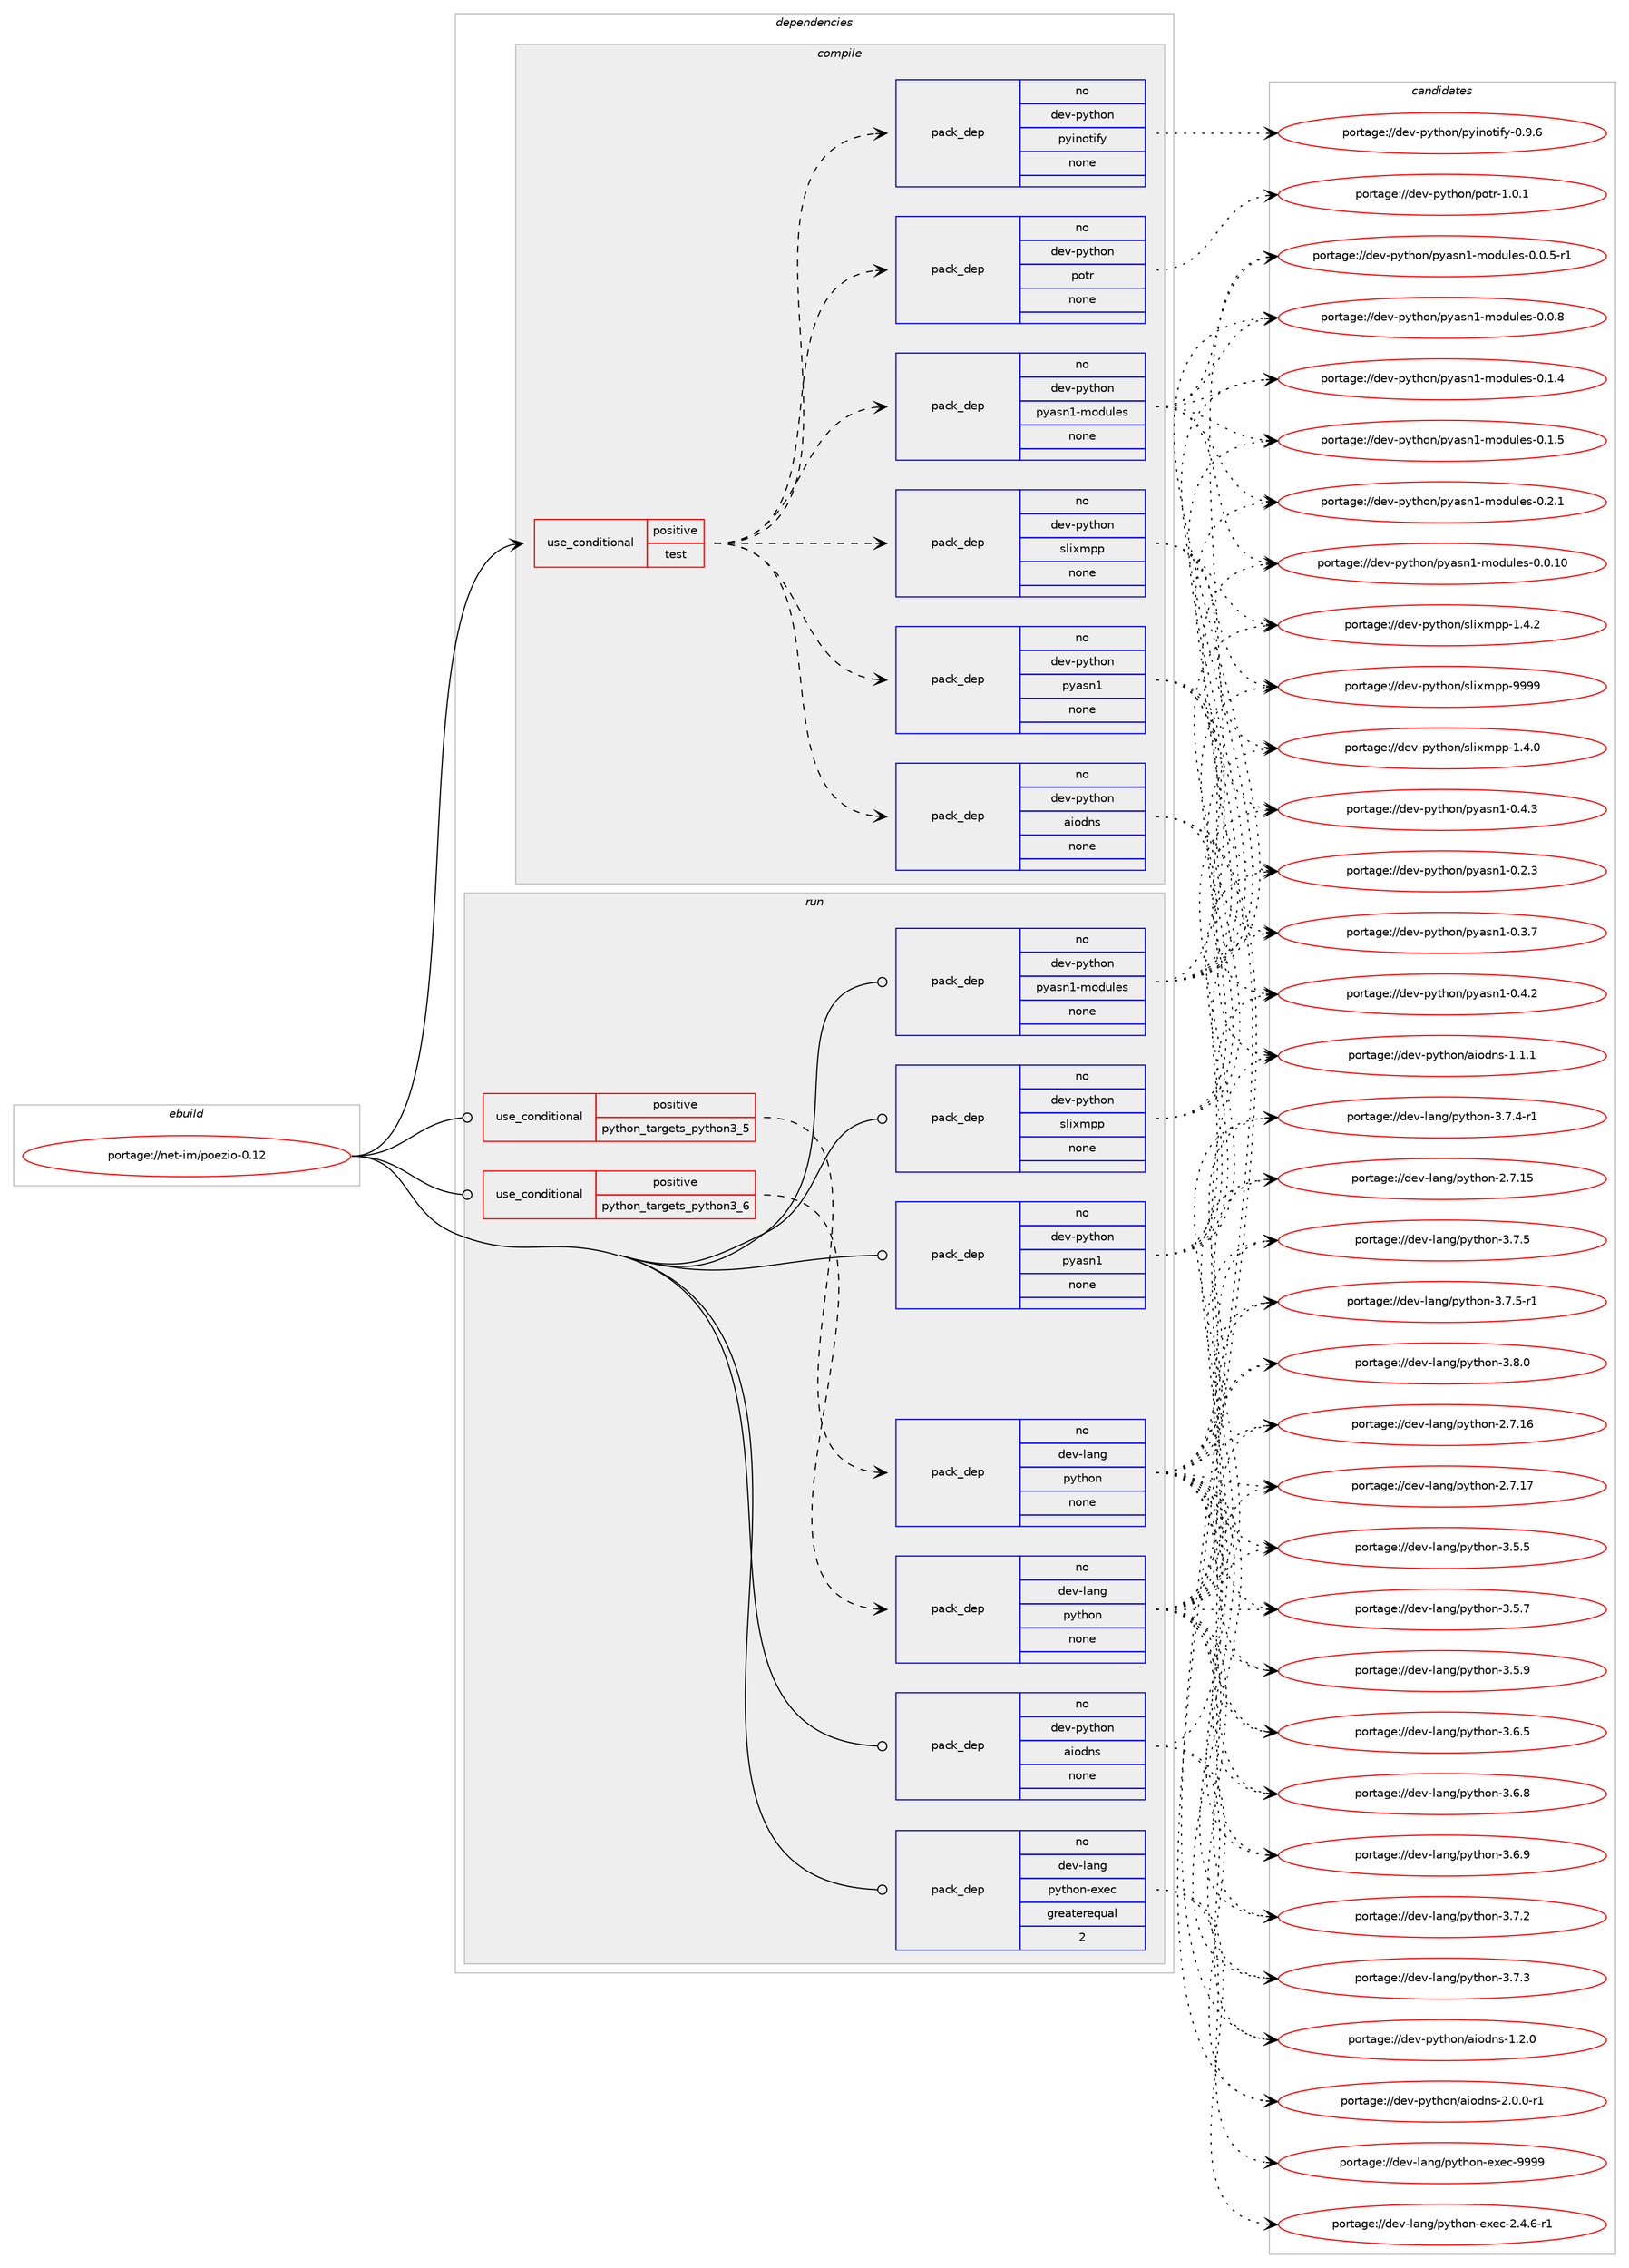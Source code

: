 digraph prolog {

# *************
# Graph options
# *************

newrank=true;
concentrate=true;
compound=true;
graph [rankdir=LR,fontname=Helvetica,fontsize=10,ranksep=1.5];#, ranksep=2.5, nodesep=0.2];
edge  [arrowhead=vee];
node  [fontname=Helvetica,fontsize=10];

# **********
# The ebuild
# **********

subgraph cluster_leftcol {
color=gray;
rank=same;
label=<<i>ebuild</i>>;
id [label="portage://net-im/poezio-0.12", color=red, width=4, href="../net-im/poezio-0.12.svg"];
}

# ****************
# The dependencies
# ****************

subgraph cluster_midcol {
color=gray;
label=<<i>dependencies</i>>;
subgraph cluster_compile {
fillcolor="#eeeeee";
style=filled;
label=<<i>compile</i>>;
subgraph cond88912 {
dependency355648 [label=<<TABLE BORDER="0" CELLBORDER="1" CELLSPACING="0" CELLPADDING="4"><TR><TD ROWSPAN="3" CELLPADDING="10">use_conditional</TD></TR><TR><TD>positive</TD></TR><TR><TD>test</TD></TR></TABLE>>, shape=none, color=red];
subgraph pack260853 {
dependency355649 [label=<<TABLE BORDER="0" CELLBORDER="1" CELLSPACING="0" CELLPADDING="4" WIDTH="220"><TR><TD ROWSPAN="6" CELLPADDING="30">pack_dep</TD></TR><TR><TD WIDTH="110">no</TD></TR><TR><TD>dev-python</TD></TR><TR><TD>aiodns</TD></TR><TR><TD>none</TD></TR><TR><TD></TD></TR></TABLE>>, shape=none, color=blue];
}
dependency355648:e -> dependency355649:w [weight=20,style="dashed",arrowhead="vee"];
subgraph pack260854 {
dependency355650 [label=<<TABLE BORDER="0" CELLBORDER="1" CELLSPACING="0" CELLPADDING="4" WIDTH="220"><TR><TD ROWSPAN="6" CELLPADDING="30">pack_dep</TD></TR><TR><TD WIDTH="110">no</TD></TR><TR><TD>dev-python</TD></TR><TR><TD>pyasn1-modules</TD></TR><TR><TD>none</TD></TR><TR><TD></TD></TR></TABLE>>, shape=none, color=blue];
}
dependency355648:e -> dependency355650:w [weight=20,style="dashed",arrowhead="vee"];
subgraph pack260855 {
dependency355651 [label=<<TABLE BORDER="0" CELLBORDER="1" CELLSPACING="0" CELLPADDING="4" WIDTH="220"><TR><TD ROWSPAN="6" CELLPADDING="30">pack_dep</TD></TR><TR><TD WIDTH="110">no</TD></TR><TR><TD>dev-python</TD></TR><TR><TD>pyasn1</TD></TR><TR><TD>none</TD></TR><TR><TD></TD></TR></TABLE>>, shape=none, color=blue];
}
dependency355648:e -> dependency355651:w [weight=20,style="dashed",arrowhead="vee"];
subgraph pack260856 {
dependency355652 [label=<<TABLE BORDER="0" CELLBORDER="1" CELLSPACING="0" CELLPADDING="4" WIDTH="220"><TR><TD ROWSPAN="6" CELLPADDING="30">pack_dep</TD></TR><TR><TD WIDTH="110">no</TD></TR><TR><TD>dev-python</TD></TR><TR><TD>slixmpp</TD></TR><TR><TD>none</TD></TR><TR><TD></TD></TR></TABLE>>, shape=none, color=blue];
}
dependency355648:e -> dependency355652:w [weight=20,style="dashed",arrowhead="vee"];
subgraph pack260857 {
dependency355653 [label=<<TABLE BORDER="0" CELLBORDER="1" CELLSPACING="0" CELLPADDING="4" WIDTH="220"><TR><TD ROWSPAN="6" CELLPADDING="30">pack_dep</TD></TR><TR><TD WIDTH="110">no</TD></TR><TR><TD>dev-python</TD></TR><TR><TD>potr</TD></TR><TR><TD>none</TD></TR><TR><TD></TD></TR></TABLE>>, shape=none, color=blue];
}
dependency355648:e -> dependency355653:w [weight=20,style="dashed",arrowhead="vee"];
subgraph pack260858 {
dependency355654 [label=<<TABLE BORDER="0" CELLBORDER="1" CELLSPACING="0" CELLPADDING="4" WIDTH="220"><TR><TD ROWSPAN="6" CELLPADDING="30">pack_dep</TD></TR><TR><TD WIDTH="110">no</TD></TR><TR><TD>dev-python</TD></TR><TR><TD>pyinotify</TD></TR><TR><TD>none</TD></TR><TR><TD></TD></TR></TABLE>>, shape=none, color=blue];
}
dependency355648:e -> dependency355654:w [weight=20,style="dashed",arrowhead="vee"];
}
id:e -> dependency355648:w [weight=20,style="solid",arrowhead="vee"];
}
subgraph cluster_compileandrun {
fillcolor="#eeeeee";
style=filled;
label=<<i>compile and run</i>>;
}
subgraph cluster_run {
fillcolor="#eeeeee";
style=filled;
label=<<i>run</i>>;
subgraph cond88913 {
dependency355655 [label=<<TABLE BORDER="0" CELLBORDER="1" CELLSPACING="0" CELLPADDING="4"><TR><TD ROWSPAN="3" CELLPADDING="10">use_conditional</TD></TR><TR><TD>positive</TD></TR><TR><TD>python_targets_python3_5</TD></TR></TABLE>>, shape=none, color=red];
subgraph pack260859 {
dependency355656 [label=<<TABLE BORDER="0" CELLBORDER="1" CELLSPACING="0" CELLPADDING="4" WIDTH="220"><TR><TD ROWSPAN="6" CELLPADDING="30">pack_dep</TD></TR><TR><TD WIDTH="110">no</TD></TR><TR><TD>dev-lang</TD></TR><TR><TD>python</TD></TR><TR><TD>none</TD></TR><TR><TD></TD></TR></TABLE>>, shape=none, color=blue];
}
dependency355655:e -> dependency355656:w [weight=20,style="dashed",arrowhead="vee"];
}
id:e -> dependency355655:w [weight=20,style="solid",arrowhead="odot"];
subgraph cond88914 {
dependency355657 [label=<<TABLE BORDER="0" CELLBORDER="1" CELLSPACING="0" CELLPADDING="4"><TR><TD ROWSPAN="3" CELLPADDING="10">use_conditional</TD></TR><TR><TD>positive</TD></TR><TR><TD>python_targets_python3_6</TD></TR></TABLE>>, shape=none, color=red];
subgraph pack260860 {
dependency355658 [label=<<TABLE BORDER="0" CELLBORDER="1" CELLSPACING="0" CELLPADDING="4" WIDTH="220"><TR><TD ROWSPAN="6" CELLPADDING="30">pack_dep</TD></TR><TR><TD WIDTH="110">no</TD></TR><TR><TD>dev-lang</TD></TR><TR><TD>python</TD></TR><TR><TD>none</TD></TR><TR><TD></TD></TR></TABLE>>, shape=none, color=blue];
}
dependency355657:e -> dependency355658:w [weight=20,style="dashed",arrowhead="vee"];
}
id:e -> dependency355657:w [weight=20,style="solid",arrowhead="odot"];
subgraph pack260861 {
dependency355659 [label=<<TABLE BORDER="0" CELLBORDER="1" CELLSPACING="0" CELLPADDING="4" WIDTH="220"><TR><TD ROWSPAN="6" CELLPADDING="30">pack_dep</TD></TR><TR><TD WIDTH="110">no</TD></TR><TR><TD>dev-lang</TD></TR><TR><TD>python-exec</TD></TR><TR><TD>greaterequal</TD></TR><TR><TD>2</TD></TR></TABLE>>, shape=none, color=blue];
}
id:e -> dependency355659:w [weight=20,style="solid",arrowhead="odot"];
subgraph pack260862 {
dependency355660 [label=<<TABLE BORDER="0" CELLBORDER="1" CELLSPACING="0" CELLPADDING="4" WIDTH="220"><TR><TD ROWSPAN="6" CELLPADDING="30">pack_dep</TD></TR><TR><TD WIDTH="110">no</TD></TR><TR><TD>dev-python</TD></TR><TR><TD>aiodns</TD></TR><TR><TD>none</TD></TR><TR><TD></TD></TR></TABLE>>, shape=none, color=blue];
}
id:e -> dependency355660:w [weight=20,style="solid",arrowhead="odot"];
subgraph pack260863 {
dependency355661 [label=<<TABLE BORDER="0" CELLBORDER="1" CELLSPACING="0" CELLPADDING="4" WIDTH="220"><TR><TD ROWSPAN="6" CELLPADDING="30">pack_dep</TD></TR><TR><TD WIDTH="110">no</TD></TR><TR><TD>dev-python</TD></TR><TR><TD>pyasn1</TD></TR><TR><TD>none</TD></TR><TR><TD></TD></TR></TABLE>>, shape=none, color=blue];
}
id:e -> dependency355661:w [weight=20,style="solid",arrowhead="odot"];
subgraph pack260864 {
dependency355662 [label=<<TABLE BORDER="0" CELLBORDER="1" CELLSPACING="0" CELLPADDING="4" WIDTH="220"><TR><TD ROWSPAN="6" CELLPADDING="30">pack_dep</TD></TR><TR><TD WIDTH="110">no</TD></TR><TR><TD>dev-python</TD></TR><TR><TD>pyasn1-modules</TD></TR><TR><TD>none</TD></TR><TR><TD></TD></TR></TABLE>>, shape=none, color=blue];
}
id:e -> dependency355662:w [weight=20,style="solid",arrowhead="odot"];
subgraph pack260865 {
dependency355663 [label=<<TABLE BORDER="0" CELLBORDER="1" CELLSPACING="0" CELLPADDING="4" WIDTH="220"><TR><TD ROWSPAN="6" CELLPADDING="30">pack_dep</TD></TR><TR><TD WIDTH="110">no</TD></TR><TR><TD>dev-python</TD></TR><TR><TD>slixmpp</TD></TR><TR><TD>none</TD></TR><TR><TD></TD></TR></TABLE>>, shape=none, color=blue];
}
id:e -> dependency355663:w [weight=20,style="solid",arrowhead="odot"];
}
}

# **************
# The candidates
# **************

subgraph cluster_choices {
rank=same;
color=gray;
label=<<i>candidates</i>>;

subgraph choice260853 {
color=black;
nodesep=1;
choiceportage100101118451121211161041111104797105111100110115454946494649 [label="portage://dev-python/aiodns-1.1.1", color=red, width=4,href="../dev-python/aiodns-1.1.1.svg"];
choiceportage100101118451121211161041111104797105111100110115454946504648 [label="portage://dev-python/aiodns-1.2.0", color=red, width=4,href="../dev-python/aiodns-1.2.0.svg"];
choiceportage1001011184511212111610411111047971051111001101154550464846484511449 [label="portage://dev-python/aiodns-2.0.0-r1", color=red, width=4,href="../dev-python/aiodns-2.0.0-r1.svg"];
dependency355649:e -> choiceportage100101118451121211161041111104797105111100110115454946494649:w [style=dotted,weight="100"];
dependency355649:e -> choiceportage100101118451121211161041111104797105111100110115454946504648:w [style=dotted,weight="100"];
dependency355649:e -> choiceportage1001011184511212111610411111047971051111001101154550464846484511449:w [style=dotted,weight="100"];
}
subgraph choice260854 {
color=black;
nodesep=1;
choiceportage100101118451121211161041111104711212197115110494510911110011710810111545484648464948 [label="portage://dev-python/pyasn1-modules-0.0.10", color=red, width=4,href="../dev-python/pyasn1-modules-0.0.10.svg"];
choiceportage10010111845112121116104111110471121219711511049451091111001171081011154548464846534511449 [label="portage://dev-python/pyasn1-modules-0.0.5-r1", color=red, width=4,href="../dev-python/pyasn1-modules-0.0.5-r1.svg"];
choiceportage1001011184511212111610411111047112121971151104945109111100117108101115454846484656 [label="portage://dev-python/pyasn1-modules-0.0.8", color=red, width=4,href="../dev-python/pyasn1-modules-0.0.8.svg"];
choiceportage1001011184511212111610411111047112121971151104945109111100117108101115454846494652 [label="portage://dev-python/pyasn1-modules-0.1.4", color=red, width=4,href="../dev-python/pyasn1-modules-0.1.4.svg"];
choiceportage1001011184511212111610411111047112121971151104945109111100117108101115454846494653 [label="portage://dev-python/pyasn1-modules-0.1.5", color=red, width=4,href="../dev-python/pyasn1-modules-0.1.5.svg"];
choiceportage1001011184511212111610411111047112121971151104945109111100117108101115454846504649 [label="portage://dev-python/pyasn1-modules-0.2.1", color=red, width=4,href="../dev-python/pyasn1-modules-0.2.1.svg"];
dependency355650:e -> choiceportage100101118451121211161041111104711212197115110494510911110011710810111545484648464948:w [style=dotted,weight="100"];
dependency355650:e -> choiceportage10010111845112121116104111110471121219711511049451091111001171081011154548464846534511449:w [style=dotted,weight="100"];
dependency355650:e -> choiceportage1001011184511212111610411111047112121971151104945109111100117108101115454846484656:w [style=dotted,weight="100"];
dependency355650:e -> choiceportage1001011184511212111610411111047112121971151104945109111100117108101115454846494652:w [style=dotted,weight="100"];
dependency355650:e -> choiceportage1001011184511212111610411111047112121971151104945109111100117108101115454846494653:w [style=dotted,weight="100"];
dependency355650:e -> choiceportage1001011184511212111610411111047112121971151104945109111100117108101115454846504649:w [style=dotted,weight="100"];
}
subgraph choice260855 {
color=black;
nodesep=1;
choiceportage10010111845112121116104111110471121219711511049454846504651 [label="portage://dev-python/pyasn1-0.2.3", color=red, width=4,href="../dev-python/pyasn1-0.2.3.svg"];
choiceportage10010111845112121116104111110471121219711511049454846514655 [label="portage://dev-python/pyasn1-0.3.7", color=red, width=4,href="../dev-python/pyasn1-0.3.7.svg"];
choiceportage10010111845112121116104111110471121219711511049454846524650 [label="portage://dev-python/pyasn1-0.4.2", color=red, width=4,href="../dev-python/pyasn1-0.4.2.svg"];
choiceportage10010111845112121116104111110471121219711511049454846524651 [label="portage://dev-python/pyasn1-0.4.3", color=red, width=4,href="../dev-python/pyasn1-0.4.3.svg"];
dependency355651:e -> choiceportage10010111845112121116104111110471121219711511049454846504651:w [style=dotted,weight="100"];
dependency355651:e -> choiceportage10010111845112121116104111110471121219711511049454846514655:w [style=dotted,weight="100"];
dependency355651:e -> choiceportage10010111845112121116104111110471121219711511049454846524650:w [style=dotted,weight="100"];
dependency355651:e -> choiceportage10010111845112121116104111110471121219711511049454846524651:w [style=dotted,weight="100"];
}
subgraph choice260856 {
color=black;
nodesep=1;
choiceportage1001011184511212111610411111047115108105120109112112454946524648 [label="portage://dev-python/slixmpp-1.4.0", color=red, width=4,href="../dev-python/slixmpp-1.4.0.svg"];
choiceportage1001011184511212111610411111047115108105120109112112454946524650 [label="portage://dev-python/slixmpp-1.4.2", color=red, width=4,href="../dev-python/slixmpp-1.4.2.svg"];
choiceportage10010111845112121116104111110471151081051201091121124557575757 [label="portage://dev-python/slixmpp-9999", color=red, width=4,href="../dev-python/slixmpp-9999.svg"];
dependency355652:e -> choiceportage1001011184511212111610411111047115108105120109112112454946524648:w [style=dotted,weight="100"];
dependency355652:e -> choiceportage1001011184511212111610411111047115108105120109112112454946524650:w [style=dotted,weight="100"];
dependency355652:e -> choiceportage10010111845112121116104111110471151081051201091121124557575757:w [style=dotted,weight="100"];
}
subgraph choice260857 {
color=black;
nodesep=1;
choiceportage1001011184511212111610411111047112111116114454946484649 [label="portage://dev-python/potr-1.0.1", color=red, width=4,href="../dev-python/potr-1.0.1.svg"];
dependency355653:e -> choiceportage1001011184511212111610411111047112111116114454946484649:w [style=dotted,weight="100"];
}
subgraph choice260858 {
color=black;
nodesep=1;
choiceportage1001011184511212111610411111047112121105110111116105102121454846574654 [label="portage://dev-python/pyinotify-0.9.6", color=red, width=4,href="../dev-python/pyinotify-0.9.6.svg"];
dependency355654:e -> choiceportage1001011184511212111610411111047112121105110111116105102121454846574654:w [style=dotted,weight="100"];
}
subgraph choice260859 {
color=black;
nodesep=1;
choiceportage10010111845108971101034711212111610411111045504655464953 [label="portage://dev-lang/python-2.7.15", color=red, width=4,href="../dev-lang/python-2.7.15.svg"];
choiceportage10010111845108971101034711212111610411111045504655464954 [label="portage://dev-lang/python-2.7.16", color=red, width=4,href="../dev-lang/python-2.7.16.svg"];
choiceportage10010111845108971101034711212111610411111045504655464955 [label="portage://dev-lang/python-2.7.17", color=red, width=4,href="../dev-lang/python-2.7.17.svg"];
choiceportage100101118451089711010347112121116104111110455146534653 [label="portage://dev-lang/python-3.5.5", color=red, width=4,href="../dev-lang/python-3.5.5.svg"];
choiceportage100101118451089711010347112121116104111110455146534655 [label="portage://dev-lang/python-3.5.7", color=red, width=4,href="../dev-lang/python-3.5.7.svg"];
choiceportage100101118451089711010347112121116104111110455146534657 [label="portage://dev-lang/python-3.5.9", color=red, width=4,href="../dev-lang/python-3.5.9.svg"];
choiceportage100101118451089711010347112121116104111110455146544653 [label="portage://dev-lang/python-3.6.5", color=red, width=4,href="../dev-lang/python-3.6.5.svg"];
choiceportage100101118451089711010347112121116104111110455146544656 [label="portage://dev-lang/python-3.6.8", color=red, width=4,href="../dev-lang/python-3.6.8.svg"];
choiceportage100101118451089711010347112121116104111110455146544657 [label="portage://dev-lang/python-3.6.9", color=red, width=4,href="../dev-lang/python-3.6.9.svg"];
choiceportage100101118451089711010347112121116104111110455146554650 [label="portage://dev-lang/python-3.7.2", color=red, width=4,href="../dev-lang/python-3.7.2.svg"];
choiceportage100101118451089711010347112121116104111110455146554651 [label="portage://dev-lang/python-3.7.3", color=red, width=4,href="../dev-lang/python-3.7.3.svg"];
choiceportage1001011184510897110103471121211161041111104551465546524511449 [label="portage://dev-lang/python-3.7.4-r1", color=red, width=4,href="../dev-lang/python-3.7.4-r1.svg"];
choiceportage100101118451089711010347112121116104111110455146554653 [label="portage://dev-lang/python-3.7.5", color=red, width=4,href="../dev-lang/python-3.7.5.svg"];
choiceportage1001011184510897110103471121211161041111104551465546534511449 [label="portage://dev-lang/python-3.7.5-r1", color=red, width=4,href="../dev-lang/python-3.7.5-r1.svg"];
choiceportage100101118451089711010347112121116104111110455146564648 [label="portage://dev-lang/python-3.8.0", color=red, width=4,href="../dev-lang/python-3.8.0.svg"];
dependency355656:e -> choiceportage10010111845108971101034711212111610411111045504655464953:w [style=dotted,weight="100"];
dependency355656:e -> choiceportage10010111845108971101034711212111610411111045504655464954:w [style=dotted,weight="100"];
dependency355656:e -> choiceportage10010111845108971101034711212111610411111045504655464955:w [style=dotted,weight="100"];
dependency355656:e -> choiceportage100101118451089711010347112121116104111110455146534653:w [style=dotted,weight="100"];
dependency355656:e -> choiceportage100101118451089711010347112121116104111110455146534655:w [style=dotted,weight="100"];
dependency355656:e -> choiceportage100101118451089711010347112121116104111110455146534657:w [style=dotted,weight="100"];
dependency355656:e -> choiceportage100101118451089711010347112121116104111110455146544653:w [style=dotted,weight="100"];
dependency355656:e -> choiceportage100101118451089711010347112121116104111110455146544656:w [style=dotted,weight="100"];
dependency355656:e -> choiceportage100101118451089711010347112121116104111110455146544657:w [style=dotted,weight="100"];
dependency355656:e -> choiceportage100101118451089711010347112121116104111110455146554650:w [style=dotted,weight="100"];
dependency355656:e -> choiceportage100101118451089711010347112121116104111110455146554651:w [style=dotted,weight="100"];
dependency355656:e -> choiceportage1001011184510897110103471121211161041111104551465546524511449:w [style=dotted,weight="100"];
dependency355656:e -> choiceportage100101118451089711010347112121116104111110455146554653:w [style=dotted,weight="100"];
dependency355656:e -> choiceportage1001011184510897110103471121211161041111104551465546534511449:w [style=dotted,weight="100"];
dependency355656:e -> choiceportage100101118451089711010347112121116104111110455146564648:w [style=dotted,weight="100"];
}
subgraph choice260860 {
color=black;
nodesep=1;
choiceportage10010111845108971101034711212111610411111045504655464953 [label="portage://dev-lang/python-2.7.15", color=red, width=4,href="../dev-lang/python-2.7.15.svg"];
choiceportage10010111845108971101034711212111610411111045504655464954 [label="portage://dev-lang/python-2.7.16", color=red, width=4,href="../dev-lang/python-2.7.16.svg"];
choiceportage10010111845108971101034711212111610411111045504655464955 [label="portage://dev-lang/python-2.7.17", color=red, width=4,href="../dev-lang/python-2.7.17.svg"];
choiceportage100101118451089711010347112121116104111110455146534653 [label="portage://dev-lang/python-3.5.5", color=red, width=4,href="../dev-lang/python-3.5.5.svg"];
choiceportage100101118451089711010347112121116104111110455146534655 [label="portage://dev-lang/python-3.5.7", color=red, width=4,href="../dev-lang/python-3.5.7.svg"];
choiceportage100101118451089711010347112121116104111110455146534657 [label="portage://dev-lang/python-3.5.9", color=red, width=4,href="../dev-lang/python-3.5.9.svg"];
choiceportage100101118451089711010347112121116104111110455146544653 [label="portage://dev-lang/python-3.6.5", color=red, width=4,href="../dev-lang/python-3.6.5.svg"];
choiceportage100101118451089711010347112121116104111110455146544656 [label="portage://dev-lang/python-3.6.8", color=red, width=4,href="../dev-lang/python-3.6.8.svg"];
choiceportage100101118451089711010347112121116104111110455146544657 [label="portage://dev-lang/python-3.6.9", color=red, width=4,href="../dev-lang/python-3.6.9.svg"];
choiceportage100101118451089711010347112121116104111110455146554650 [label="portage://dev-lang/python-3.7.2", color=red, width=4,href="../dev-lang/python-3.7.2.svg"];
choiceportage100101118451089711010347112121116104111110455146554651 [label="portage://dev-lang/python-3.7.3", color=red, width=4,href="../dev-lang/python-3.7.3.svg"];
choiceportage1001011184510897110103471121211161041111104551465546524511449 [label="portage://dev-lang/python-3.7.4-r1", color=red, width=4,href="../dev-lang/python-3.7.4-r1.svg"];
choiceportage100101118451089711010347112121116104111110455146554653 [label="portage://dev-lang/python-3.7.5", color=red, width=4,href="../dev-lang/python-3.7.5.svg"];
choiceportage1001011184510897110103471121211161041111104551465546534511449 [label="portage://dev-lang/python-3.7.5-r1", color=red, width=4,href="../dev-lang/python-3.7.5-r1.svg"];
choiceportage100101118451089711010347112121116104111110455146564648 [label="portage://dev-lang/python-3.8.0", color=red, width=4,href="../dev-lang/python-3.8.0.svg"];
dependency355658:e -> choiceportage10010111845108971101034711212111610411111045504655464953:w [style=dotted,weight="100"];
dependency355658:e -> choiceportage10010111845108971101034711212111610411111045504655464954:w [style=dotted,weight="100"];
dependency355658:e -> choiceportage10010111845108971101034711212111610411111045504655464955:w [style=dotted,weight="100"];
dependency355658:e -> choiceportage100101118451089711010347112121116104111110455146534653:w [style=dotted,weight="100"];
dependency355658:e -> choiceportage100101118451089711010347112121116104111110455146534655:w [style=dotted,weight="100"];
dependency355658:e -> choiceportage100101118451089711010347112121116104111110455146534657:w [style=dotted,weight="100"];
dependency355658:e -> choiceportage100101118451089711010347112121116104111110455146544653:w [style=dotted,weight="100"];
dependency355658:e -> choiceportage100101118451089711010347112121116104111110455146544656:w [style=dotted,weight="100"];
dependency355658:e -> choiceportage100101118451089711010347112121116104111110455146544657:w [style=dotted,weight="100"];
dependency355658:e -> choiceportage100101118451089711010347112121116104111110455146554650:w [style=dotted,weight="100"];
dependency355658:e -> choiceportage100101118451089711010347112121116104111110455146554651:w [style=dotted,weight="100"];
dependency355658:e -> choiceportage1001011184510897110103471121211161041111104551465546524511449:w [style=dotted,weight="100"];
dependency355658:e -> choiceportage100101118451089711010347112121116104111110455146554653:w [style=dotted,weight="100"];
dependency355658:e -> choiceportage1001011184510897110103471121211161041111104551465546534511449:w [style=dotted,weight="100"];
dependency355658:e -> choiceportage100101118451089711010347112121116104111110455146564648:w [style=dotted,weight="100"];
}
subgraph choice260861 {
color=black;
nodesep=1;
choiceportage10010111845108971101034711212111610411111045101120101994550465246544511449 [label="portage://dev-lang/python-exec-2.4.6-r1", color=red, width=4,href="../dev-lang/python-exec-2.4.6-r1.svg"];
choiceportage10010111845108971101034711212111610411111045101120101994557575757 [label="portage://dev-lang/python-exec-9999", color=red, width=4,href="../dev-lang/python-exec-9999.svg"];
dependency355659:e -> choiceportage10010111845108971101034711212111610411111045101120101994550465246544511449:w [style=dotted,weight="100"];
dependency355659:e -> choiceportage10010111845108971101034711212111610411111045101120101994557575757:w [style=dotted,weight="100"];
}
subgraph choice260862 {
color=black;
nodesep=1;
choiceportage100101118451121211161041111104797105111100110115454946494649 [label="portage://dev-python/aiodns-1.1.1", color=red, width=4,href="../dev-python/aiodns-1.1.1.svg"];
choiceportage100101118451121211161041111104797105111100110115454946504648 [label="portage://dev-python/aiodns-1.2.0", color=red, width=4,href="../dev-python/aiodns-1.2.0.svg"];
choiceportage1001011184511212111610411111047971051111001101154550464846484511449 [label="portage://dev-python/aiodns-2.0.0-r1", color=red, width=4,href="../dev-python/aiodns-2.0.0-r1.svg"];
dependency355660:e -> choiceportage100101118451121211161041111104797105111100110115454946494649:w [style=dotted,weight="100"];
dependency355660:e -> choiceportage100101118451121211161041111104797105111100110115454946504648:w [style=dotted,weight="100"];
dependency355660:e -> choiceportage1001011184511212111610411111047971051111001101154550464846484511449:w [style=dotted,weight="100"];
}
subgraph choice260863 {
color=black;
nodesep=1;
choiceportage10010111845112121116104111110471121219711511049454846504651 [label="portage://dev-python/pyasn1-0.2.3", color=red, width=4,href="../dev-python/pyasn1-0.2.3.svg"];
choiceportage10010111845112121116104111110471121219711511049454846514655 [label="portage://dev-python/pyasn1-0.3.7", color=red, width=4,href="../dev-python/pyasn1-0.3.7.svg"];
choiceportage10010111845112121116104111110471121219711511049454846524650 [label="portage://dev-python/pyasn1-0.4.2", color=red, width=4,href="../dev-python/pyasn1-0.4.2.svg"];
choiceportage10010111845112121116104111110471121219711511049454846524651 [label="portage://dev-python/pyasn1-0.4.3", color=red, width=4,href="../dev-python/pyasn1-0.4.3.svg"];
dependency355661:e -> choiceportage10010111845112121116104111110471121219711511049454846504651:w [style=dotted,weight="100"];
dependency355661:e -> choiceportage10010111845112121116104111110471121219711511049454846514655:w [style=dotted,weight="100"];
dependency355661:e -> choiceportage10010111845112121116104111110471121219711511049454846524650:w [style=dotted,weight="100"];
dependency355661:e -> choiceportage10010111845112121116104111110471121219711511049454846524651:w [style=dotted,weight="100"];
}
subgraph choice260864 {
color=black;
nodesep=1;
choiceportage100101118451121211161041111104711212197115110494510911110011710810111545484648464948 [label="portage://dev-python/pyasn1-modules-0.0.10", color=red, width=4,href="../dev-python/pyasn1-modules-0.0.10.svg"];
choiceportage10010111845112121116104111110471121219711511049451091111001171081011154548464846534511449 [label="portage://dev-python/pyasn1-modules-0.0.5-r1", color=red, width=4,href="../dev-python/pyasn1-modules-0.0.5-r1.svg"];
choiceportage1001011184511212111610411111047112121971151104945109111100117108101115454846484656 [label="portage://dev-python/pyasn1-modules-0.0.8", color=red, width=4,href="../dev-python/pyasn1-modules-0.0.8.svg"];
choiceportage1001011184511212111610411111047112121971151104945109111100117108101115454846494652 [label="portage://dev-python/pyasn1-modules-0.1.4", color=red, width=4,href="../dev-python/pyasn1-modules-0.1.4.svg"];
choiceportage1001011184511212111610411111047112121971151104945109111100117108101115454846494653 [label="portage://dev-python/pyasn1-modules-0.1.5", color=red, width=4,href="../dev-python/pyasn1-modules-0.1.5.svg"];
choiceportage1001011184511212111610411111047112121971151104945109111100117108101115454846504649 [label="portage://dev-python/pyasn1-modules-0.2.1", color=red, width=4,href="../dev-python/pyasn1-modules-0.2.1.svg"];
dependency355662:e -> choiceportage100101118451121211161041111104711212197115110494510911110011710810111545484648464948:w [style=dotted,weight="100"];
dependency355662:e -> choiceportage10010111845112121116104111110471121219711511049451091111001171081011154548464846534511449:w [style=dotted,weight="100"];
dependency355662:e -> choiceportage1001011184511212111610411111047112121971151104945109111100117108101115454846484656:w [style=dotted,weight="100"];
dependency355662:e -> choiceportage1001011184511212111610411111047112121971151104945109111100117108101115454846494652:w [style=dotted,weight="100"];
dependency355662:e -> choiceportage1001011184511212111610411111047112121971151104945109111100117108101115454846494653:w [style=dotted,weight="100"];
dependency355662:e -> choiceportage1001011184511212111610411111047112121971151104945109111100117108101115454846504649:w [style=dotted,weight="100"];
}
subgraph choice260865 {
color=black;
nodesep=1;
choiceportage1001011184511212111610411111047115108105120109112112454946524648 [label="portage://dev-python/slixmpp-1.4.0", color=red, width=4,href="../dev-python/slixmpp-1.4.0.svg"];
choiceportage1001011184511212111610411111047115108105120109112112454946524650 [label="portage://dev-python/slixmpp-1.4.2", color=red, width=4,href="../dev-python/slixmpp-1.4.2.svg"];
choiceportage10010111845112121116104111110471151081051201091121124557575757 [label="portage://dev-python/slixmpp-9999", color=red, width=4,href="../dev-python/slixmpp-9999.svg"];
dependency355663:e -> choiceportage1001011184511212111610411111047115108105120109112112454946524648:w [style=dotted,weight="100"];
dependency355663:e -> choiceportage1001011184511212111610411111047115108105120109112112454946524650:w [style=dotted,weight="100"];
dependency355663:e -> choiceportage10010111845112121116104111110471151081051201091121124557575757:w [style=dotted,weight="100"];
}
}

}
